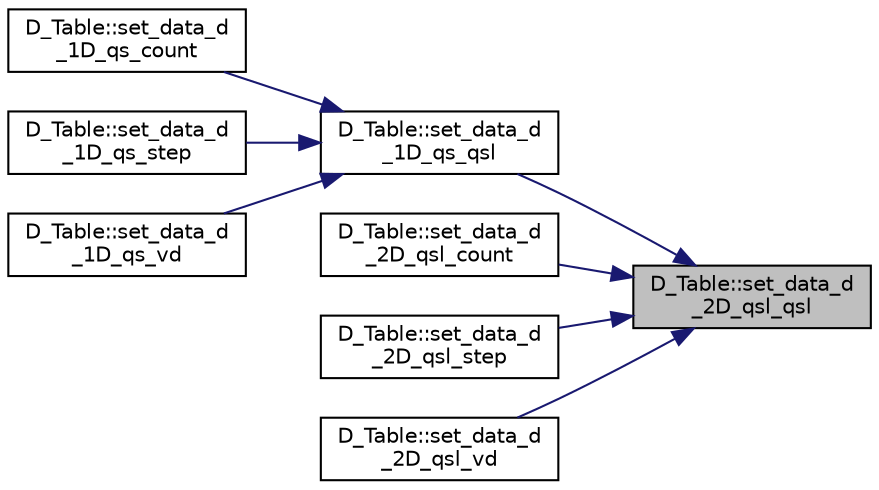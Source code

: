 digraph "D_Table::set_data_d_2D_qsl_qsl"
{
 // LATEX_PDF_SIZE
  edge [fontname="Helvetica",fontsize="10",labelfontname="Helvetica",labelfontsize="10"];
  node [fontname="Helvetica",fontsize="10",shape=record];
  rankdir="RL";
  Node1 [label="D_Table::set_data_d\l_2D_qsl_qsl",height=0.2,width=0.4,color="black", fillcolor="grey75", style="filled", fontcolor="black",tooltip=" "];
  Node1 -> Node2 [dir="back",color="midnightblue",fontsize="10",style="solid",fontname="Helvetica"];
  Node2 [label="D_Table::set_data_d\l_1D_qs_qsl",height=0.2,width=0.4,color="black", fillcolor="white", style="filled",URL="$class_d___table.html#af9c8fd6e59f83ed5daa65d146d76055c",tooltip=" "];
  Node2 -> Node3 [dir="back",color="midnightblue",fontsize="10",style="solid",fontname="Helvetica"];
  Node3 [label="D_Table::set_data_d\l_1D_qs_count",height=0.2,width=0.4,color="black", fillcolor="white", style="filled",URL="$class_d___table.html#a600cb72c92a236fe86445e31613c208a",tooltip=" "];
  Node2 -> Node4 [dir="back",color="midnightblue",fontsize="10",style="solid",fontname="Helvetica"];
  Node4 [label="D_Table::set_data_d\l_1D_qs_step",height=0.2,width=0.4,color="black", fillcolor="white", style="filled",URL="$class_d___table.html#a66bf321c4be6045cfc20b52fba42a4c8",tooltip=" "];
  Node2 -> Node5 [dir="back",color="midnightblue",fontsize="10",style="solid",fontname="Helvetica"];
  Node5 [label="D_Table::set_data_d\l_1D_qs_vd",height=0.2,width=0.4,color="black", fillcolor="white", style="filled",URL="$class_d___table.html#a7af993b001c8b50eba953dcadc4f093a",tooltip=" "];
  Node1 -> Node6 [dir="back",color="midnightblue",fontsize="10",style="solid",fontname="Helvetica"];
  Node6 [label="D_Table::set_data_d\l_2D_qsl_count",height=0.2,width=0.4,color="black", fillcolor="white", style="filled",URL="$class_d___table.html#aeb6734b82bde040482dd187f84d1e0d4",tooltip=" "];
  Node1 -> Node7 [dir="back",color="midnightblue",fontsize="10",style="solid",fontname="Helvetica"];
  Node7 [label="D_Table::set_data_d\l_2D_qsl_step",height=0.2,width=0.4,color="black", fillcolor="white", style="filled",URL="$class_d___table.html#a8fd1e69e75c780279b9c7aa45f267864",tooltip=" "];
  Node1 -> Node8 [dir="back",color="midnightblue",fontsize="10",style="solid",fontname="Helvetica"];
  Node8 [label="D_Table::set_data_d\l_2D_qsl_vd",height=0.2,width=0.4,color="black", fillcolor="white", style="filled",URL="$class_d___table.html#ae5a066f4a75cdf39bc8bbc2db61d17a1",tooltip=" "];
}
